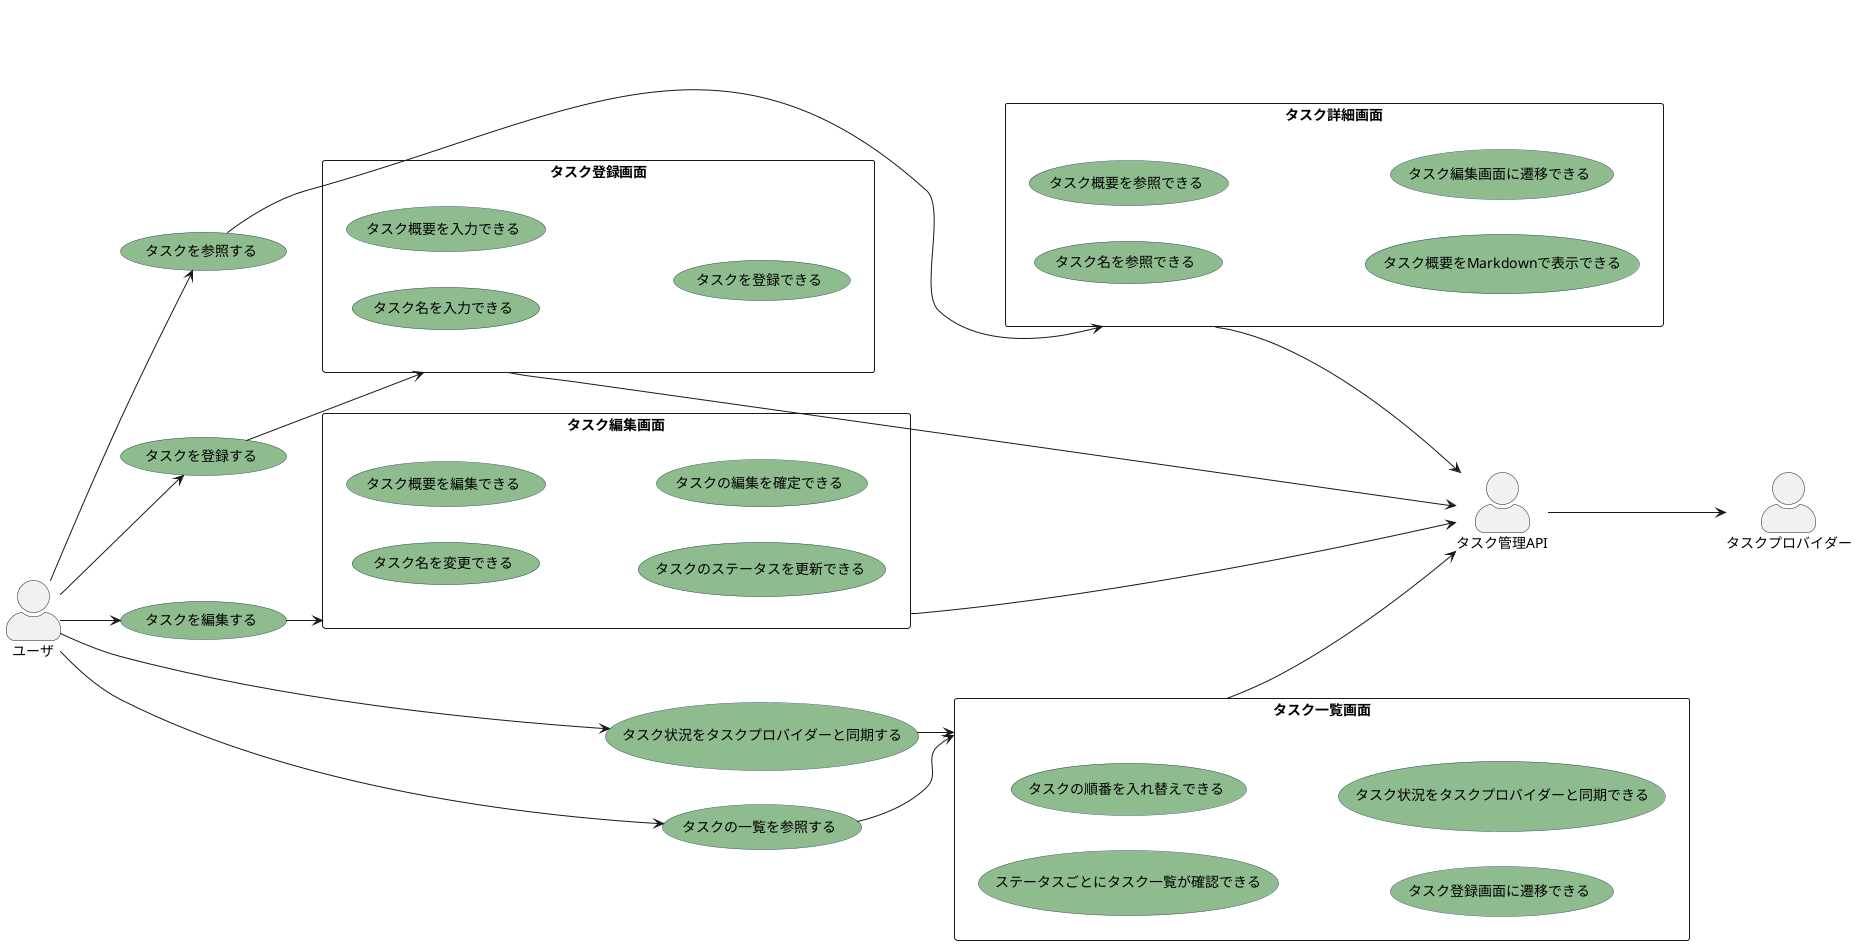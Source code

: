 @startuml MVP
' 設定
left to right direction
skinparam actorStyle awesome
skinparam usecase {
  BackgroundColor DarkSeaGreen
  BorderColor DarkSlateGray
}
' ユースケース
usecase タスクを登録する
usecase タスクを編集する
usecase タスクを参照する
usecase タスクの一覧を参照する
usecase タスク状況をタスクプロバイダーと同期する

' 画面
rectangle タスク登録画面 {
  usecase タスク名を入力できる
  usecase タスク概要を入力できる
  usecase タスクを登録できる
}
rectangle タスク編集画面 {
  usecase タスク名を変更できる
  usecase タスク概要を編集できる
  usecase タスクのステータスを更新できる
  usecase タスクの編集を確定できる
}
rectangle タスク詳細画面 {
  usecase タスク名を参照できる
  usecase タスク概要を参照できる
  usecase タスク概要をMarkdownで表示できる
  usecase タスク編集画面に遷移できる
}
rectangle タスク一覧画面 {
  usecase ステータスごとにタスク一覧が確認できる
  usecase タスクのステータスを更新できる
  usecase タスクの順番を入れ替えできる
  usecase タスク登録画面に遷移できる
  usecase タスク状況をタスクプロバイダーと同期できる
}

' アクター
actor ユーザ
ユーザ --> タスクを登録する
ユーザ --> タスクを編集する
ユーザ --> タスクを参照する
ユーザ --> タスクの一覧を参照する
ユーザ --> タスク状況をタスクプロバイダーと同期する

タスクを登録する --> タスク登録画面
タスクを編集する --> タスク編集画面
タスクを参照する --> タスク詳細画面
タスクの一覧を参照する --> タスク一覧画面
タスク状況をタスクプロバイダーと同期する --> タスク一覧画面

actor タスク管理API
タスク登録画面 --> タスク管理API
タスク編集画面 --> タスク管理API
タスク詳細画面 --> タスク管理API
タスク一覧画面 --> タスク管理API

actor タスクプロバイダー
タスク管理API --> タスクプロバイダー

@enduml
